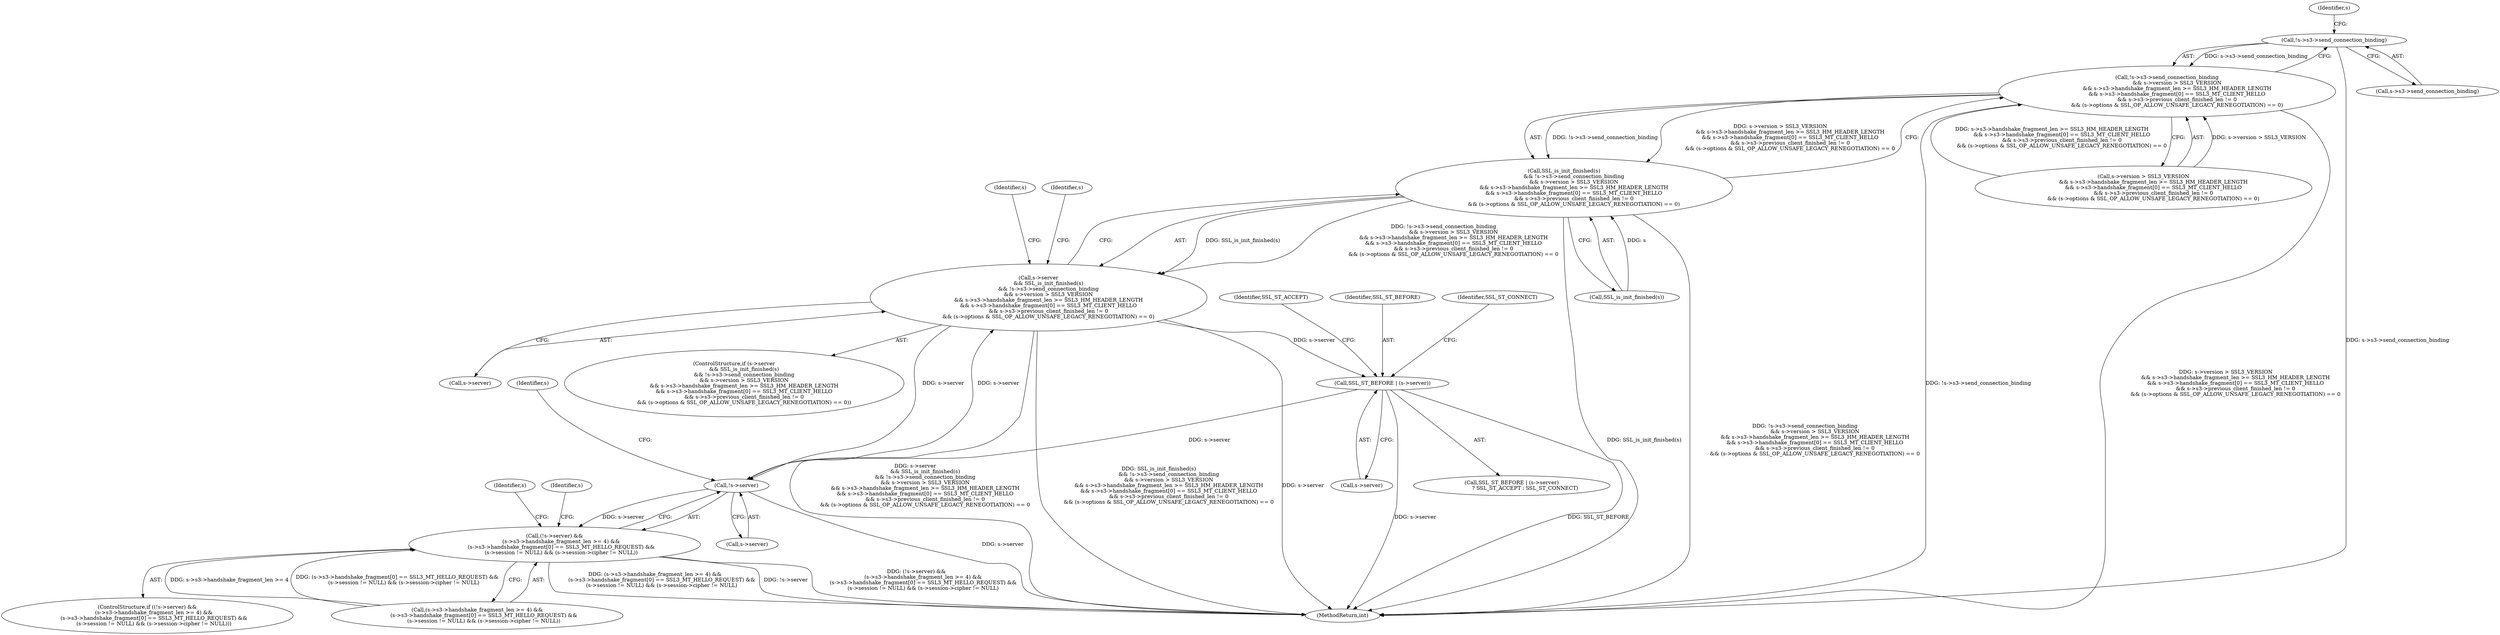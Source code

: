 digraph "0_openssl_e9bbefbf0f24c57645e7ad6a5a71ae649d18ac8e_0@API" {
"1000886" [label="(Call,!s->s3->send_connection_binding)"];
"1000885" [label="(Call,!s->s3->send_connection_binding\n            && s->version > SSL3_VERSION\n            && s->s3->handshake_fragment_len >= SSL3_HM_HEADER_LENGTH\n            && s->s3->handshake_fragment[0] == SSL3_MT_CLIENT_HELLO\n            && s->s3->previous_client_finished_len != 0\n            && (s->options & SSL_OP_ALLOW_UNSAFE_LEGACY_RENEGOTIATION) == 0)"];
"1000882" [label="(Call,SSL_is_init_finished(s)\n            && !s->s3->send_connection_binding\n            && s->version > SSL3_VERSION\n            && s->s3->handshake_fragment_len >= SSL3_HM_HEADER_LENGTH\n            && s->s3->handshake_fragment[0] == SSL3_MT_CLIENT_HELLO\n            && s->s3->previous_client_finished_len != 0\n            && (s->options & SSL_OP_ALLOW_UNSAFE_LEGACY_RENEGOTIATION) == 0)"];
"1000878" [label="(Call,s->server\n            && SSL_is_init_finished(s)\n            && !s->s3->send_connection_binding\n            && s->version > SSL3_VERSION\n            && s->s3->handshake_fragment_len >= SSL3_HM_HEADER_LENGTH\n            && s->s3->handshake_fragment[0] == SSL3_MT_CLIENT_HELLO\n            && s->s3->previous_client_finished_len != 0\n            && (s->options & SSL_OP_ALLOW_UNSAFE_LEGACY_RENEGOTIATION) == 0)"];
"1000692" [label="(Call,!s->server)"];
"1000691" [label="(Call,(!s->server) &&\n        (s->s3->handshake_fragment_len >= 4) &&\n        (s->s3->handshake_fragment[0] == SSL3_MT_HELLO_REQUEST) &&\n        (s->session != NULL) && (s->session->cipher != NULL))"];
"1001344" [label="(Call,SSL_ST_BEFORE | (s->server))"];
"1001344" [label="(Call,SSL_ST_BEFORE | (s->server))"];
"1000691" [label="(Call,(!s->server) &&\n        (s->s3->handshake_fragment_len >= 4) &&\n        (s->s3->handshake_fragment[0] == SSL3_MT_HELLO_REQUEST) &&\n        (s->session != NULL) && (s->session->cipher != NULL))"];
"1000693" [label="(Call,s->server)"];
"1000700" [label="(Identifier,s)"];
"1000877" [label="(ControlStructure,if (s->server\n            && SSL_is_init_finished(s)\n            && !s->s3->send_connection_binding\n            && s->version > SSL3_VERSION\n            && s->s3->handshake_fragment_len >= SSL3_HM_HEADER_LENGTH\n            && s->s3->handshake_fragment[0] == SSL3_MT_CLIENT_HELLO\n            && s->s3->previous_client_finished_len != 0\n            && (s->options & SSL_OP_ALLOW_UNSAFE_LEGACY_RENEGOTIATION) == 0))"];
"1000696" [label="(Call,(s->s3->handshake_fragment_len >= 4) &&\n        (s->s3->handshake_fragment[0] == SSL3_MT_HELLO_REQUEST) &&\n        (s->session != NULL) && (s->session->cipher != NULL))"];
"1001343" [label="(Call,SSL_ST_BEFORE | (s->server)\n                ? SSL_ST_ACCEPT : SSL_ST_CONNECT)"];
"1000883" [label="(Call,SSL_is_init_finished(s))"];
"1000880" [label="(Identifier,s)"];
"1001345" [label="(Identifier,SSL_ST_BEFORE)"];
"1000879" [label="(Call,s->server)"];
"1000935" [label="(Identifier,s)"];
"1000892" [label="(Call,s->version > SSL3_VERSION\n            && s->s3->handshake_fragment_len >= SSL3_HM_HEADER_LENGTH\n            && s->s3->handshake_fragment[0] == SSL3_MT_CLIENT_HELLO\n            && s->s3->previous_client_finished_len != 0\n            && (s->options & SSL_OP_ALLOW_UNSAFE_LEGACY_RENEGOTIATION) == 0)"];
"1000953" [label="(Identifier,s)"];
"1000878" [label="(Call,s->server\n            && SSL_is_init_finished(s)\n            && !s->s3->send_connection_binding\n            && s->version > SSL3_VERSION\n            && s->s3->handshake_fragment_len >= SSL3_HM_HEADER_LENGTH\n            && s->s3->handshake_fragment[0] == SSL3_MT_CLIENT_HELLO\n            && s->s3->previous_client_finished_len != 0\n            && (s->options & SSL_OP_ALLOW_UNSAFE_LEGACY_RENEGOTIATION) == 0)"];
"1000885" [label="(Call,!s->s3->send_connection_binding\n            && s->version > SSL3_VERSION\n            && s->s3->handshake_fragment_len >= SSL3_HM_HEADER_LENGTH\n            && s->s3->handshake_fragment[0] == SSL3_MT_CLIENT_HELLO\n            && s->s3->previous_client_finished_len != 0\n            && (s->options & SSL_OP_ALLOW_UNSAFE_LEGACY_RENEGOTIATION) == 0)"];
"1000895" [label="(Identifier,s)"];
"1000690" [label="(ControlStructure,if ((!s->server) &&\n        (s->s3->handshake_fragment_len >= 4) &&\n        (s->s3->handshake_fragment[0] == SSL3_MT_HELLO_REQUEST) &&\n        (s->session != NULL) && (s->session->cipher != NULL)))"];
"1001522" [label="(MethodReturn,int)"];
"1000882" [label="(Call,SSL_is_init_finished(s)\n            && !s->s3->send_connection_binding\n            && s->version > SSL3_VERSION\n            && s->s3->handshake_fragment_len >= SSL3_HM_HEADER_LENGTH\n            && s->s3->handshake_fragment[0] == SSL3_MT_CLIENT_HELLO\n            && s->s3->previous_client_finished_len != 0\n            && (s->options & SSL_OP_ALLOW_UNSAFE_LEGACY_RENEGOTIATION) == 0)"];
"1001346" [label="(Call,s->server)"];
"1000692" [label="(Call,!s->server)"];
"1000731" [label="(Identifier,s)"];
"1000887" [label="(Call,s->s3->send_connection_binding)"];
"1000886" [label="(Call,!s->s3->send_connection_binding)"];
"1001350" [label="(Identifier,SSL_ST_CONNECT)"];
"1001349" [label="(Identifier,SSL_ST_ACCEPT)"];
"1000886" -> "1000885"  [label="AST: "];
"1000886" -> "1000887"  [label="CFG: "];
"1000887" -> "1000886"  [label="AST: "];
"1000895" -> "1000886"  [label="CFG: "];
"1000885" -> "1000886"  [label="CFG: "];
"1000886" -> "1001522"  [label="DDG: s->s3->send_connection_binding"];
"1000886" -> "1000885"  [label="DDG: s->s3->send_connection_binding"];
"1000885" -> "1000882"  [label="AST: "];
"1000885" -> "1000892"  [label="CFG: "];
"1000892" -> "1000885"  [label="AST: "];
"1000882" -> "1000885"  [label="CFG: "];
"1000885" -> "1001522"  [label="DDG: !s->s3->send_connection_binding"];
"1000885" -> "1001522"  [label="DDG: s->version > SSL3_VERSION\n            && s->s3->handshake_fragment_len >= SSL3_HM_HEADER_LENGTH\n            && s->s3->handshake_fragment[0] == SSL3_MT_CLIENT_HELLO\n            && s->s3->previous_client_finished_len != 0\n            && (s->options & SSL_OP_ALLOW_UNSAFE_LEGACY_RENEGOTIATION) == 0"];
"1000885" -> "1000882"  [label="DDG: !s->s3->send_connection_binding"];
"1000885" -> "1000882"  [label="DDG: s->version > SSL3_VERSION\n            && s->s3->handshake_fragment_len >= SSL3_HM_HEADER_LENGTH\n            && s->s3->handshake_fragment[0] == SSL3_MT_CLIENT_HELLO\n            && s->s3->previous_client_finished_len != 0\n            && (s->options & SSL_OP_ALLOW_UNSAFE_LEGACY_RENEGOTIATION) == 0"];
"1000892" -> "1000885"  [label="DDG: s->version > SSL3_VERSION"];
"1000892" -> "1000885"  [label="DDG: s->s3->handshake_fragment_len >= SSL3_HM_HEADER_LENGTH\n            && s->s3->handshake_fragment[0] == SSL3_MT_CLIENT_HELLO\n            && s->s3->previous_client_finished_len != 0\n            && (s->options & SSL_OP_ALLOW_UNSAFE_LEGACY_RENEGOTIATION) == 0"];
"1000882" -> "1000878"  [label="AST: "];
"1000882" -> "1000883"  [label="CFG: "];
"1000883" -> "1000882"  [label="AST: "];
"1000878" -> "1000882"  [label="CFG: "];
"1000882" -> "1001522"  [label="DDG: SSL_is_init_finished(s)"];
"1000882" -> "1001522"  [label="DDG: !s->s3->send_connection_binding\n            && s->version > SSL3_VERSION\n            && s->s3->handshake_fragment_len >= SSL3_HM_HEADER_LENGTH\n            && s->s3->handshake_fragment[0] == SSL3_MT_CLIENT_HELLO\n            && s->s3->previous_client_finished_len != 0\n            && (s->options & SSL_OP_ALLOW_UNSAFE_LEGACY_RENEGOTIATION) == 0"];
"1000882" -> "1000878"  [label="DDG: SSL_is_init_finished(s)"];
"1000882" -> "1000878"  [label="DDG: !s->s3->send_connection_binding\n            && s->version > SSL3_VERSION\n            && s->s3->handshake_fragment_len >= SSL3_HM_HEADER_LENGTH\n            && s->s3->handshake_fragment[0] == SSL3_MT_CLIENT_HELLO\n            && s->s3->previous_client_finished_len != 0\n            && (s->options & SSL_OP_ALLOW_UNSAFE_LEGACY_RENEGOTIATION) == 0"];
"1000883" -> "1000882"  [label="DDG: s"];
"1000878" -> "1000877"  [label="AST: "];
"1000878" -> "1000879"  [label="CFG: "];
"1000879" -> "1000878"  [label="AST: "];
"1000935" -> "1000878"  [label="CFG: "];
"1000953" -> "1000878"  [label="CFG: "];
"1000878" -> "1001522"  [label="DDG: s->server\n            && SSL_is_init_finished(s)\n            && !s->s3->send_connection_binding\n            && s->version > SSL3_VERSION\n            && s->s3->handshake_fragment_len >= SSL3_HM_HEADER_LENGTH\n            && s->s3->handshake_fragment[0] == SSL3_MT_CLIENT_HELLO\n            && s->s3->previous_client_finished_len != 0\n            && (s->options & SSL_OP_ALLOW_UNSAFE_LEGACY_RENEGOTIATION) == 0"];
"1000878" -> "1001522"  [label="DDG: SSL_is_init_finished(s)\n            && !s->s3->send_connection_binding\n            && s->version > SSL3_VERSION\n            && s->s3->handshake_fragment_len >= SSL3_HM_HEADER_LENGTH\n            && s->s3->handshake_fragment[0] == SSL3_MT_CLIENT_HELLO\n            && s->s3->previous_client_finished_len != 0\n            && (s->options & SSL_OP_ALLOW_UNSAFE_LEGACY_RENEGOTIATION) == 0"];
"1000878" -> "1001522"  [label="DDG: s->server"];
"1000878" -> "1000692"  [label="DDG: s->server"];
"1000692" -> "1000878"  [label="DDG: s->server"];
"1000878" -> "1001344"  [label="DDG: s->server"];
"1000692" -> "1000691"  [label="AST: "];
"1000692" -> "1000693"  [label="CFG: "];
"1000693" -> "1000692"  [label="AST: "];
"1000700" -> "1000692"  [label="CFG: "];
"1000691" -> "1000692"  [label="CFG: "];
"1000692" -> "1001522"  [label="DDG: s->server"];
"1000692" -> "1000691"  [label="DDG: s->server"];
"1001344" -> "1000692"  [label="DDG: s->server"];
"1000691" -> "1000690"  [label="AST: "];
"1000691" -> "1000696"  [label="CFG: "];
"1000696" -> "1000691"  [label="AST: "];
"1000731" -> "1000691"  [label="CFG: "];
"1000880" -> "1000691"  [label="CFG: "];
"1000691" -> "1001522"  [label="DDG: (s->s3->handshake_fragment_len >= 4) &&\n        (s->s3->handshake_fragment[0] == SSL3_MT_HELLO_REQUEST) &&\n        (s->session != NULL) && (s->session->cipher != NULL)"];
"1000691" -> "1001522"  [label="DDG: !s->server"];
"1000691" -> "1001522"  [label="DDG: (!s->server) &&\n        (s->s3->handshake_fragment_len >= 4) &&\n        (s->s3->handshake_fragment[0] == SSL3_MT_HELLO_REQUEST) &&\n        (s->session != NULL) && (s->session->cipher != NULL)"];
"1000696" -> "1000691"  [label="DDG: s->s3->handshake_fragment_len >= 4"];
"1000696" -> "1000691"  [label="DDG: (s->s3->handshake_fragment[0] == SSL3_MT_HELLO_REQUEST) &&\n        (s->session != NULL) && (s->session->cipher != NULL)"];
"1001344" -> "1001343"  [label="AST: "];
"1001344" -> "1001346"  [label="CFG: "];
"1001345" -> "1001344"  [label="AST: "];
"1001346" -> "1001344"  [label="AST: "];
"1001349" -> "1001344"  [label="CFG: "];
"1001350" -> "1001344"  [label="CFG: "];
"1001344" -> "1001522"  [label="DDG: s->server"];
"1001344" -> "1001522"  [label="DDG: SSL_ST_BEFORE"];
}
